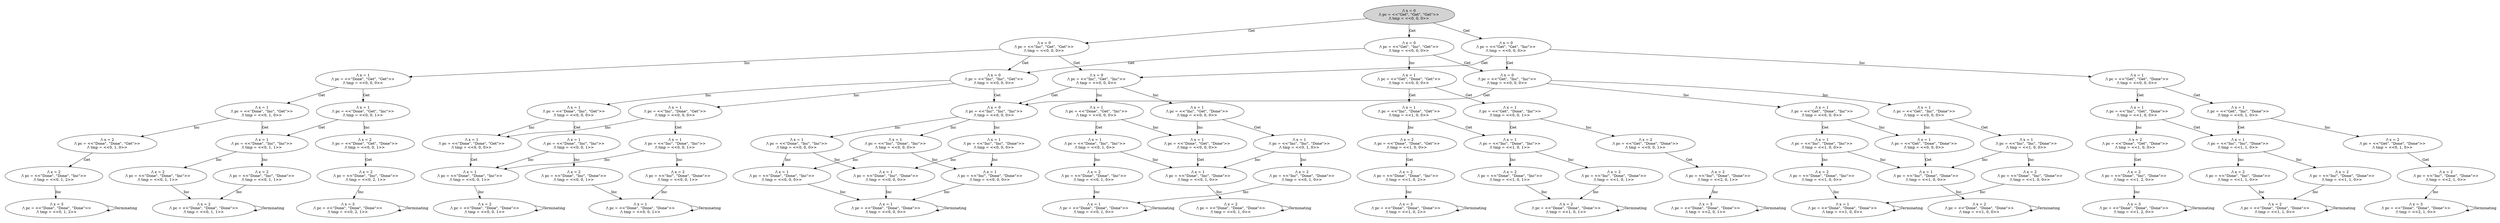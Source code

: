strict digraph DiskGraph {
nodesep=0.35;
subgraph cluster_graph {
color="white";
8616889038117642335 [label="/\\ x = 0\n/\\ pc = <<\"Get\", \"Get\", \"Get\">>\n/\\ tmp = <<0, 0, 0>>",style = filled]
8616889038117642335 -> -2213618988058242283 [label="Get",color="black",fontcolor="black"];
-2213618988058242283 [label="/\\ x = 0\n/\\ pc = <<\"Inc\", \"Get\", \"Get\">>\n/\\ tmp = <<0, 0, 0>>"];
8616889038117642335 -> -7353712730852713003 [label="Get",color="black",fontcolor="black"];
-7353712730852713003 [label="/\\ x = 0\n/\\ pc = <<\"Get\", \"Inc\", \"Get\">>\n/\\ tmp = <<0, 0, 0>>"];
8616889038117642335 -> 166523503818359002 [label="Get",color="black",fontcolor="black"];
166523503818359002 [label="/\\ x = 0\n/\\ pc = <<\"Get\", \"Get\", \"Inc\">>\n/\\ tmp = <<0, 0, 0>>"];
-2213618988058242283 -> -451965431526970304 [label="Inc",color="black",fontcolor="black"];
-451965431526970304 [label="/\\ x = 1\n/\\ pc = <<\"Done\", \"Get\", \"Get\">>\n/\\ tmp = <<0, 0, 0>>"];
-2213618988058242283 -> 1090063063120260767 [label="Get",color="black",fontcolor="black"];
1090063063120260767 [label="/\\ x = 0\n/\\ pc = <<\"Inc\", \"Inc\", \"Get\">>\n/\\ tmp = <<0, 0, 0>>"];
-2213618988058242283 -> -7737905913262509168 [label="Get",color="black",fontcolor="black"];
-7737905913262509168 [label="/\\ x = 0\n/\\ pc = <<\"Inc\", \"Get\", \"Inc\">>\n/\\ tmp = <<0, 0, 0>>"];
-7353712730852713003 -> 1090063063120260767 [label="Get",color="black",fontcolor="black"];
-7353712730852713003 -> -6482142090662070411 [label="Inc",color="black",fontcolor="black"];
-6482142090662070411 [label="/\\ x = 1\n/\\ pc = <<\"Get\", \"Done\", \"Get\">>\n/\\ tmp = <<0, 0, 0>>"];
-7353712730852713003 -> -1429725858004927152 [label="Get",color="black",fontcolor="black"];
-1429725858004927152 [label="/\\ x = 0\n/\\ pc = <<\"Get\", \"Inc\", \"Inc\">>\n/\\ tmp = <<0, 0, 0>>"];
166523503818359002 -> -7737905913262509168 [label="Get",color="black",fontcolor="black"];
166523503818359002 -> -1429725858004927152 [label="Get",color="black",fontcolor="black"];
166523503818359002 -> -3000756704093410338 [label="Inc",color="black",fontcolor="black"];
-3000756704093410338 [label="/\\ x = 1\n/\\ pc = <<\"Get\", \"Get\", \"Done\">>\n/\\ tmp = <<0, 0, 0>>"];
-451965431526970304 -> 3757236766907421963 [label="Get",color="black",fontcolor="black"];
3757236766907421963 [label="/\\ x = 1\n/\\ pc = <<\"Done\", \"Inc\", \"Get\">>\n/\\ tmp = <<0, 1, 0>>"];
-451965431526970304 -> 8510376623968379248 [label="Get",color="black",fontcolor="black"];
8510376623968379248 [label="/\\ x = 1\n/\\ pc = <<\"Done\", \"Get\", \"Inc\">>\n/\\ tmp = <<0, 0, 1>>"];
1090063063120260767 -> 1719601014415299018 [label="Inc",color="black",fontcolor="black"];
1719601014415299018 [label="/\\ x = 1\n/\\ pc = <<\"Done\", \"Inc\", \"Get\">>\n/\\ tmp = <<0, 0, 0>>"];
1090063063120260767 -> 183323579521058148 [label="Inc",color="black",fontcolor="black"];
183323579521058148 [label="/\\ x = 1\n/\\ pc = <<\"Inc\", \"Done\", \"Get\">>\n/\\ tmp = <<0, 0, 0>>"];
1090063063120260767 -> 8861505473013337626 [label="Get",color="black",fontcolor="black"];
8861505473013337626 [label="/\\ x = 0\n/\\ pc = <<\"Inc\", \"Inc\", \"Inc\">>\n/\\ tmp = <<0, 0, 0>>"];
-7737905913262509168 -> -8331517447039791931 [label="Inc",color="black",fontcolor="black"];
-8331517447039791931 [label="/\\ x = 1\n/\\ pc = <<\"Done\", \"Get\", \"Inc\">>\n/\\ tmp = <<0, 0, 0>>"];
-7737905913262509168 -> 8861505473013337626 [label="Get",color="black",fontcolor="black"];
-7737905913262509168 -> 8276119004953123279 [label="Inc",color="black",fontcolor="black"];
8276119004953123279 [label="/\\ x = 1\n/\\ pc = <<\"Inc\", \"Get\", \"Done\">>\n/\\ tmp = <<0, 0, 0>>"];
-6482142090662070411 -> -8750900975429164391 [label="Get",color="black",fontcolor="black"];
-8750900975429164391 [label="/\\ x = 1\n/\\ pc = <<\"Inc\", \"Done\", \"Get\">>\n/\\ tmp = <<1, 0, 0>>"];
-6482142090662070411 -> 3002330550167075397 [label="Get",color="black",fontcolor="black"];
3002330550167075397 [label="/\\ x = 1\n/\\ pc = <<\"Get\", \"Done\", \"Inc\">>\n/\\ tmp = <<0, 0, 1>>"];
-1429725858004927152 -> 8861505473013337626 [label="Get",color="black",fontcolor="black"];
-1429725858004927152 -> -3184039647896938512 [label="Inc",color="black",fontcolor="black"];
-3184039647896938512 [label="/\\ x = 1\n/\\ pc = <<\"Get\", \"Done\", \"Inc\">>\n/\\ tmp = <<0, 0, 0>>"];
-1429725858004927152 -> -3516503820333543108 [label="Inc",color="black",fontcolor="black"];
-3516503820333543108 [label="/\\ x = 1\n/\\ pc = <<\"Get\", \"Inc\", \"Done\">>\n/\\ tmp = <<0, 0, 0>>"];
-3000756704093410338 -> -657692273211490766 [label="Get",color="black",fontcolor="black"];
-657692273211490766 [label="/\\ x = 1\n/\\ pc = <<\"Inc\", \"Get\", \"Done\">>\n/\\ tmp = <<1, 0, 0>>"];
-3000756704093410338 -> -1383734808724974083 [label="Get",color="black",fontcolor="black"];
-1383734808724974083 [label="/\\ x = 1\n/\\ pc = <<\"Get\", \"Inc\", \"Done\">>\n/\\ tmp = <<0, 1, 0>>"];
3757236766907421963 -> 6296998201914618885 [label="Inc",color="black",fontcolor="black"];
6296998201914618885 [label="/\\ x = 2\n/\\ pc = <<\"Done\", \"Done\", \"Get\">>\n/\\ tmp = <<0, 1, 0>>"];
3757236766907421963 -> -4934600177492846533 [label="Get",color="black",fontcolor="black"];
-4934600177492846533 [label="/\\ x = 1\n/\\ pc = <<\"Done\", \"Inc\", \"Inc\">>\n/\\ tmp = <<0, 1, 1>>"];
8510376623968379248 -> -4934600177492846533 [label="Get",color="black",fontcolor="black"];
8510376623968379248 -> -94075686112378406 [label="Inc",color="black",fontcolor="black"];
-94075686112378406 [label="/\\ x = 2\n/\\ pc = <<\"Done\", \"Get\", \"Done\">>\n/\\ tmp = <<0, 0, 1>>"];
1719601014415299018 -> 1921197548487705391 [label="Inc",color="black",fontcolor="black"];
1921197548487705391 [label="/\\ x = 1\n/\\ pc = <<\"Done\", \"Done\", \"Get\">>\n/\\ tmp = <<0, 0, 0>>"];
1719601014415299018 -> -7458552908056339206 [label="Get",color="black",fontcolor="black"];
-7458552908056339206 [label="/\\ x = 1\n/\\ pc = <<\"Done\", \"Inc\", \"Inc\">>\n/\\ tmp = <<0, 0, 1>>"];
183323579521058148 -> 1921197548487705391 [label="Inc",color="black",fontcolor="black"];
183323579521058148 -> -8274257701010798508 [label="Get",color="black",fontcolor="black"];
-8274257701010798508 [label="/\\ x = 1\n/\\ pc = <<\"Inc\", \"Done\", \"Inc\">>\n/\\ tmp = <<0, 0, 1>>"];
8861505473013337626 -> 7063767169087926607 [label="Inc",color="black",fontcolor="black"];
7063767169087926607 [label="/\\ x = 1\n/\\ pc = <<\"Done\", \"Inc\", \"Inc\">>\n/\\ tmp = <<0, 0, 0>>"];
8861505473013337626 -> 8597795003284268513 [label="Inc",color="black",fontcolor="black"];
8597795003284268513 [label="/\\ x = 1\n/\\ pc = <<\"Inc\", \"Done\", \"Inc\">>\n/\\ tmp = <<0, 0, 0>>"];
8861505473013337626 -> 7760647359390016301 [label="Inc",color="black",fontcolor="black"];
7760647359390016301 [label="/\\ x = 1\n/\\ pc = <<\"Inc\", \"Inc\", \"Done\">>\n/\\ tmp = <<0, 0, 0>>"];
-8331517447039791931 -> 4755423237949666702 [label="Get",color="black",fontcolor="black"];
4755423237949666702 [label="/\\ x = 1\n/\\ pc = <<\"Done\", \"Inc\", \"Inc\">>\n/\\ tmp = <<0, 1, 0>>"];
-8331517447039791931 -> 7708072717570760580 [label="Inc",color="black",fontcolor="black"];
7708072717570760580 [label="/\\ x = 1\n/\\ pc = <<\"Done\", \"Get\", \"Done\">>\n/\\ tmp = <<0, 0, 0>>"];
8276119004953123279 -> 7708072717570760580 [label="Inc",color="black",fontcolor="black"];
8276119004953123279 -> 5209109278088898540 [label="Get",color="black",fontcolor="black"];
5209109278088898540 [label="/\\ x = 1\n/\\ pc = <<\"Inc\", \"Inc\", \"Done\">>\n/\\ tmp = <<0, 1, 0>>"];
-8750900975429164391 -> -1108014890231294151 [label="Inc",color="black",fontcolor="black"];
-1108014890231294151 [label="/\\ x = 2\n/\\ pc = <<\"Done\", \"Done\", \"Get\">>\n/\\ tmp = <<1, 0, 0>>"];
-8750900975429164391 -> 661510501709426601 [label="Get",color="black",fontcolor="black"];
661510501709426601 [label="/\\ x = 1\n/\\ pc = <<\"Inc\", \"Done\", \"Inc\">>\n/\\ tmp = <<1, 0, 1>>"];
3002330550167075397 -> 661510501709426601 [label="Get",color="black",fontcolor="black"];
3002330550167075397 -> 840212239068834183 [label="Inc",color="black",fontcolor="black"];
840212239068834183 [label="/\\ x = 2\n/\\ pc = <<\"Get\", \"Done\", \"Done\">>\n/\\ tmp = <<0, 0, 1>>"];
-3184039647896938512 -> -913026489400589796 [label="Get",color="black",fontcolor="black"];
-913026489400589796 [label="/\\ x = 1\n/\\ pc = <<\"Inc\", \"Done\", \"Inc\">>\n/\\ tmp = <<1, 0, 0>>"];
-3184039647896938512 -> -6926433486055655463 [label="Inc",color="black",fontcolor="black"];
-6926433486055655463 [label="/\\ x = 1\n/\\ pc = <<\"Get\", \"Done\", \"Done\">>\n/\\ tmp = <<0, 0, 0>>"];
-3516503820333543108 -> -1173577370127219504 [label="Get",color="black",fontcolor="black"];
-1173577370127219504 [label="/\\ x = 1\n/\\ pc = <<\"Inc\", \"Inc\", \"Done\">>\n/\\ tmp = <<1, 0, 0>>"];
-3516503820333543108 -> -6926433486055655463 [label="Inc",color="black",fontcolor="black"];
-657692273211490766 -> -9165265175053153390 [label="Inc",color="black",fontcolor="black"];
-9165265175053153390 [label="/\\ x = 2\n/\\ pc = <<\"Done\", \"Get\", \"Done\">>\n/\\ tmp = <<1, 0, 0>>"];
-657692273211490766 -> -3724547860699774959 [label="Get",color="black",fontcolor="black"];
-3724547860699774959 [label="/\\ x = 1\n/\\ pc = <<\"Inc\", \"Inc\", \"Done\">>\n/\\ tmp = <<1, 1, 0>>"];
-1383734808724974083 -> -3724547860699774959 [label="Get",color="black",fontcolor="black"];
-1383734808724974083 -> -3302751456534544141 [label="Inc",color="black",fontcolor="black"];
-3302751456534544141 [label="/\\ x = 2\n/\\ pc = <<\"Get\", \"Done\", \"Done\">>\n/\\ tmp = <<0, 1, 0>>"];
6296998201914618885 -> 8902622503647671623 [label="Get",color="black",fontcolor="black"];
8902622503647671623 [label="/\\ x = 2\n/\\ pc = <<\"Done\", \"Done\", \"Inc\">>\n/\\ tmp = <<0, 1, 2>>"];
-4934600177492846533 -> -2827192773715904203 [label="Inc",color="black",fontcolor="black"];
-2827192773715904203 [label="/\\ x = 2\n/\\ pc = <<\"Done\", \"Done\", \"Inc\">>\n/\\ tmp = <<0, 1, 1>>"];
-4934600177492846533 -> -4314147720031076359 [label="Inc",color="black",fontcolor="black"];
-4314147720031076359 [label="/\\ x = 2\n/\\ pc = <<\"Done\", \"Inc\", \"Done\">>\n/\\ tmp = <<0, 1, 1>>"];
-94075686112378406 -> -6905576546651983174 [label="Get",color="black",fontcolor="black"];
-6905576546651983174 [label="/\\ x = 2\n/\\ pc = <<\"Done\", \"Inc\", \"Done\">>\n/\\ tmp = <<0, 2, 1>>"];
1921197548487705391 -> -7707396897332376033 [label="Get",color="black",fontcolor="black"];
-7707396897332376033 [label="/\\ x = 1\n/\\ pc = <<\"Done\", \"Done\", \"Inc\">>\n/\\ tmp = <<0, 0, 1>>"];
-7458552908056339206 -> -7707396897332376033 [label="Inc",color="black",fontcolor="black"];
-7458552908056339206 -> -1740584715790730440 [label="Inc",color="black",fontcolor="black"];
-1740584715790730440 [label="/\\ x = 2\n/\\ pc = <<\"Done\", \"Inc\", \"Done\">>\n/\\ tmp = <<0, 0, 1>>"];
-8274257701010798508 -> -7707396897332376033 [label="Inc",color="black",fontcolor="black"];
-8274257701010798508 -> -8551878185796283304 [label="Inc",color="black",fontcolor="black"];
-8551878185796283304 [label="/\\ x = 2\n/\\ pc = <<\"Inc\", \"Done\", \"Done\">>\n/\\ tmp = <<0, 0, 1>>"];
7063767169087926607 -> 8030969467743462314 [label="Inc",color="black",fontcolor="black"];
8030969467743462314 [label="/\\ x = 1\n/\\ pc = <<\"Done\", \"Done\", \"Inc\">>\n/\\ tmp = <<0, 0, 0>>"];
7063767169087926607 -> 8327549924903986534 [label="Inc",color="black",fontcolor="black"];
8327549924903986534 [label="/\\ x = 1\n/\\ pc = <<\"Done\", \"Inc\", \"Done\">>\n/\\ tmp = <<0, 0, 0>>"];
8597795003284268513 -> 8030969467743462314 [label="Inc",color="black",fontcolor="black"];
8597795003284268513 -> 2096696092842871302 [label="Inc",color="black",fontcolor="black"];
2096696092842871302 [label="/\\ x = 1\n/\\ pc = <<\"Inc\", \"Done\", \"Done\">>\n/\\ tmp = <<0, 0, 0>>"];
7760647359390016301 -> 8327549924903986534 [label="Inc",color="black",fontcolor="black"];
7760647359390016301 -> 2096696092842871302 [label="Inc",color="black",fontcolor="black"];
4755423237949666702 -> 2502211748300952704 [label="Inc",color="black",fontcolor="black"];
2502211748300952704 [label="/\\ x = 2\n/\\ pc = <<\"Done\", \"Done\", \"Inc\">>\n/\\ tmp = <<0, 1, 0>>"];
4755423237949666702 -> 5793956120592015783 [label="Inc",color="black",fontcolor="black"];
5793956120592015783 [label="/\\ x = 1\n/\\ pc = <<\"Done\", \"Inc\", \"Done\">>\n/\\ tmp = <<0, 1, 0>>"];
7708072717570760580 -> 5793956120592015783 [label="Get",color="black",fontcolor="black"];
5209109278088898540 -> 5793956120592015783 [label="Inc",color="black",fontcolor="black"];
5209109278088898540 -> 5823978408250162476 [label="Inc",color="black",fontcolor="black"];
5823978408250162476 [label="/\\ x = 2\n/\\ pc = <<\"Inc\", \"Done\", \"Done\">>\n/\\ tmp = <<0, 1, 0>>"];
-1108014890231294151 -> -2562386370133879173 [label="Get",color="black",fontcolor="black"];
-2562386370133879173 [label="/\\ x = 2\n/\\ pc = <<\"Done\", \"Done\", \"Inc\">>\n/\\ tmp = <<1, 0, 2>>"];
661510501709426601 -> 9169100097249860105 [label="Inc",color="black",fontcolor="black"];
9169100097249860105 [label="/\\ x = 2\n/\\ pc = <<\"Done\", \"Done\", \"Inc\">>\n/\\ tmp = <<1, 0, 1>>"];
661510501709426601 -> 960504941977400229 [label="Inc",color="black",fontcolor="black"];
960504941977400229 [label="/\\ x = 2\n/\\ pc = <<\"Inc\", \"Done\", \"Done\">>\n/\\ tmp = <<1, 0, 1>>"];
840212239068834183 -> 3214199194000859407 [label="Get",color="black",fontcolor="black"];
3214199194000859407 [label="/\\ x = 2\n/\\ pc = <<\"Inc\", \"Done\", \"Done\">>\n/\\ tmp = <<2, 0, 1>>"];
-913026489400589796 -> -8843591372762581060 [label="Inc",color="black",fontcolor="black"];
-8843591372762581060 [label="/\\ x = 2\n/\\ pc = <<\"Done\", \"Done\", \"Inc\">>\n/\\ tmp = <<1, 0, 0>>"];
-913026489400589796 -> -7413712501025804805 [label="Inc",color="black",fontcolor="black"];
-7413712501025804805 [label="/\\ x = 1\n/\\ pc = <<\"Inc\", \"Done\", \"Done\">>\n/\\ tmp = <<1, 0, 0>>"];
-6926433486055655463 -> -7413712501025804805 [label="Get",color="black",fontcolor="black"];
-1173577370127219504 -> -7374756371660131984 [label="Inc",color="black",fontcolor="black"];
-7374756371660131984 [label="/\\ x = 2\n/\\ pc = <<\"Done\", \"Inc\", \"Done\">>\n/\\ tmp = <<1, 0, 0>>"];
-1173577370127219504 -> -7413712501025804805 [label="Inc",color="black",fontcolor="black"];
-9165265175053153390 -> -2425786547950470926 [label="Get",color="black",fontcolor="black"];
-2425786547950470926 [label="/\\ x = 2\n/\\ pc = <<\"Done\", \"Inc\", \"Done\">>\n/\\ tmp = <<1, 2, 0>>"];
-3724547860699774959 -> -5017369752875829839 [label="Inc",color="black",fontcolor="black"];
-5017369752875829839 [label="/\\ x = 2\n/\\ pc = <<\"Done\", \"Inc\", \"Done\">>\n/\\ tmp = <<1, 1, 0>>"];
-3724547860699774959 -> -3109968917365712175 [label="Inc",color="black",fontcolor="black"];
-3109968917365712175 [label="/\\ x = 2\n/\\ pc = <<\"Inc\", \"Done\", \"Done\">>\n/\\ tmp = <<1, 1, 0>>"];
-3302751456534544141 -> -785758581109798789 [label="Get",color="black",fontcolor="black"];
-785758581109798789 [label="/\\ x = 2\n/\\ pc = <<\"Inc\", \"Done\", \"Done\">>\n/\\ tmp = <<2, 1, 0>>"];
8902622503647671623 -> -6551145710320872111 [label="Inc",color="black",fontcolor="black"];
-6551145710320872111 [label="/\\ x = 3\n/\\ pc = <<\"Done\", \"Done\", \"Done\">>\n/\\ tmp = <<0, 1, 2>>"];
-2827192773715904203 -> -1056788130756234414 [label="Inc",color="black",fontcolor="black"];
-1056788130756234414 [label="/\\ x = 2\n/\\ pc = <<\"Done\", \"Done\", \"Done\">>\n/\\ tmp = <<0, 1, 1>>"];
-4314147720031076359 -> -1056788130756234414 [label="Inc",color="black",fontcolor="black"];
-6905576546651983174 -> 7084580306132112480 [label="Inc",color="black",fontcolor="black"];
7084580306132112480 [label="/\\ x = 3\n/\\ pc = <<\"Done\", \"Done\", \"Done\">>\n/\\ tmp = <<0, 2, 1>>"];
-7707396897332376033 -> -3266048547413215341 [label="Inc",color="black",fontcolor="black"];
-3266048547413215341 [label="/\\ x = 2\n/\\ pc = <<\"Done\", \"Done\", \"Done\">>\n/\\ tmp = <<0, 0, 1>>"];
-1740584715790730440 -> 7385080569573471149 [label="Inc",color="black",fontcolor="black"];
7385080569573471149 [label="/\\ x = 1\n/\\ pc = <<\"Done\", \"Done\", \"Done\">>\n/\\ tmp = <<0, 0, 1>>"];
-8551878185796283304 -> 7385080569573471149 [label="Inc",color="black",fontcolor="black"];
8030969467743462314 -> -7203651831761347048 [label="Inc",color="black",fontcolor="black"];
-7203651831761347048 [label="/\\ x = 1\n/\\ pc = <<\"Done\", \"Done\", \"Done\">>\n/\\ tmp = <<0, 0, 0>>"];
8327549924903986534 -> -7203651831761347048 [label="Inc",color="black",fontcolor="black"];
2096696092842871302 -> -7203651831761347048 [label="Inc",color="black",fontcolor="black"];
2502211748300952704 -> -4612145345493198119 [label="Inc",color="black",fontcolor="black"];
-4612145345493198119 [label="/\\ x = 1\n/\\ pc = <<\"Done\", \"Done\", \"Done\">>\n/\\ tmp = <<0, 1, 0>>"];
5793956120592015783 -> 806117663267479271 [label="Inc",color="black",fontcolor="black"];
806117663267479271 [label="/\\ x = 2\n/\\ pc = <<\"Done\", \"Done\", \"Done\">>\n/\\ tmp = <<0, 1, 0>>"];
5823978408250162476 -> -4612145345493198119 [label="Inc",color="black",fontcolor="black"];
-2562386370133879173 -> 209773057589343853 [label="Inc",color="black",fontcolor="black"];
209773057589343853 [label="/\\ x = 3\n/\\ pc = <<\"Done\", \"Done\", \"Done\">>\n/\\ tmp = <<1, 0, 2>>"];
9169100097249860105 -> 6244641212199047278 [label="Inc",color="black",fontcolor="black"];
6244641212199047278 [label="/\\ x = 2\n/\\ pc = <<\"Done\", \"Done\", \"Done\">>\n/\\ tmp = <<1, 0, 1>>"];
960504941977400229 -> 6244641212199047278 [label="Inc",color="black",fontcolor="black"];
3214199194000859407 -> -9193614160370865995 [label="Inc",color="black",fontcolor="black"];
-9193614160370865995 [label="/\\ x = 3\n/\\ pc = <<\"Done\", \"Done\", \"Done\">>\n/\\ tmp = <<2, 0, 1>>"];
-8843591372762581060 -> 1730150734083095013 [label="Inc",color="black",fontcolor="black"];
1730150734083095013 [label="/\\ x = 1\n/\\ pc = <<\"Done\", \"Done\", \"Done\">>\n/\\ tmp = <<1, 0, 0>>"];
-7413712501025804805 -> -5993442908190622245 [label="Inc",color="black",fontcolor="black"];
-5993442908190622245 [label="/\\ x = 2\n/\\ pc = <<\"Done\", \"Done\", \"Done\">>\n/\\ tmp = <<1, 0, 0>>"];
-7374756371660131984 -> 1730150734083095013 [label="Inc",color="black",fontcolor="black"];
-2425786547950470926 -> 2030794728606015016 [label="Inc",color="black",fontcolor="black"];
2030794728606015016 [label="/\\ x = 3\n/\\ pc = <<\"Done\", \"Done\", \"Done\">>\n/\\ tmp = <<1, 2, 0>>"];
-5017369752875829839 -> -8130649342741874406 [label="Inc",color="black",fontcolor="black"];
-8130649342741874406 [label="/\\ x = 2\n/\\ pc = <<\"Done\", \"Done\", \"Done\">>\n/\\ tmp = <<1, 1, 0>>"];
-3109968917365712175 -> -8130649342741874406 [label="Inc",color="black",fontcolor="black"];
-785758581109798789 -> 6479260640957366721 [label="Inc",color="black",fontcolor="black"];
6479260640957366721 [label="/\\ x = 3\n/\\ pc = <<\"Done\", \"Done\", \"Done\">>\n/\\ tmp = <<2, 1, 0>>"];
-6551145710320872111 -> -6551145710320872111 [label="Terminating",color="black",fontcolor="black"];
-1056788130756234414 -> -1056788130756234414 [label="Terminating",color="black",fontcolor="black"];
7084580306132112480 -> 7084580306132112480 [label="Terminating",color="black",fontcolor="black"];
-3266048547413215341 -> -3266048547413215341 [label="Terminating",color="black",fontcolor="black"];
7385080569573471149 -> 7385080569573471149 [label="Terminating",color="black",fontcolor="black"];
-7203651831761347048 -> -7203651831761347048 [label="Terminating",color="black",fontcolor="black"];
-4612145345493198119 -> -4612145345493198119 [label="Terminating",color="black",fontcolor="black"];
806117663267479271 -> 806117663267479271 [label="Terminating",color="black",fontcolor="black"];
209773057589343853 -> 209773057589343853 [label="Terminating",color="black",fontcolor="black"];
6244641212199047278 -> 6244641212199047278 [label="Terminating",color="black",fontcolor="black"];
-9193614160370865995 -> -9193614160370865995 [label="Terminating",color="black",fontcolor="black"];
1730150734083095013 -> 1730150734083095013 [label="Terminating",color="black",fontcolor="black"];
-5993442908190622245 -> -5993442908190622245 [label="Terminating",color="black",fontcolor="black"];
2030794728606015016 -> 2030794728606015016 [label="Terminating",color="black",fontcolor="black"];
-8130649342741874406 -> -8130649342741874406 [label="Terminating",color="black",fontcolor="black"];
6479260640957366721 -> 6479260640957366721 [label="Terminating",color="black",fontcolor="black"];
{rank = same; 8616889038117642335;}
{rank = same; 166523503818359002;-2213618988058242283;-7353712730852713003;}
{rank = same; 1090063063120260767;-6482142090662070411;-451965431526970304;-7737905913262509168;-3000756704093410338;-1429725858004927152;}
{rank = same; 8276119004953123279;8861505473013337626;-657692273211490766;-1383734808724974083;3757236766907421963;-3516503820333543108;183323579521058148;1719601014415299018;8510376623968379248;-8750900975429164391;3002330550167075397;-3184039647896938512;-8331517447039791931;}
{rank = same; -6926433486055655463;6296998201914618885;-4934600177492846533;5209109278088898540;-3724547860699774959;-94075686112378406;-9165265175053153390;1921197548487705391;4755423237949666702;-3302751456534544141;8597795003284268513;7063767169087926607;-913026489400589796;661510501709426601;840212239068834183;-7458552908056339206;7760647359390016301;-8274257701010798508;-1108014890231294151;-1173577370127219504;7708072717570760580;}
{rank = same; -7707396897332376033;-8551878185796283304;2502211748300952704;-785758581109798789;8902622503647671623;-4314147720031076359;8327549924903986534;-2425786547950470926;960504941977400229;-2827192773715904203;8030969467743462314;-6905576546651983174;-5017369752875829839;9169100097249860105;-3109968917365712175;3214199194000859407;5823978408250162476;-7374756371660131984;-2562386370133879173;2096696092842871302;-1740584715790730440;5793956120592015783;-8843591372762581060;-7413712501025804805;}
{rank = same; -1056788130756234414;2030794728606015016;7385080569573471149;-7203651831761347048;7084580306132112480;-9193614160370865995;-6551145710320872111;-8130649342741874406;1730150734083095013;806117663267479271;-4612145345493198119;-5993442908190622245;209773057589343853;-3266048547413215341;6244641212199047278;6479260640957366721;}
}
}